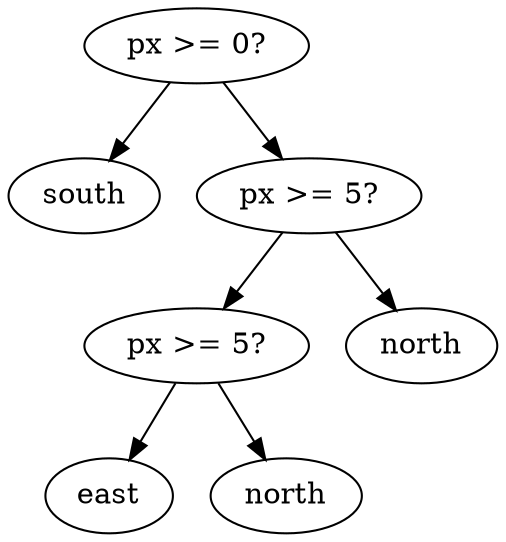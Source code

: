 digraph tree {
    "0x0" [label="px >= 0?"];
    "0x1" [label="south"];
    "0x2" [label="px >= 5?"];
    "0x3" [label="px >= 5?"];
    "0x4" [label="east"];
    "0x5" [label="north"];
    "0x6" [label="north"];
    "0x0" -> "0x1";
    "0x0" -> "0x2";
    "0x2" -> "0x3";
    "0x2" -> "0x6";
    "0x3" -> "0x4";
    "0x3" -> "0x5";
}
